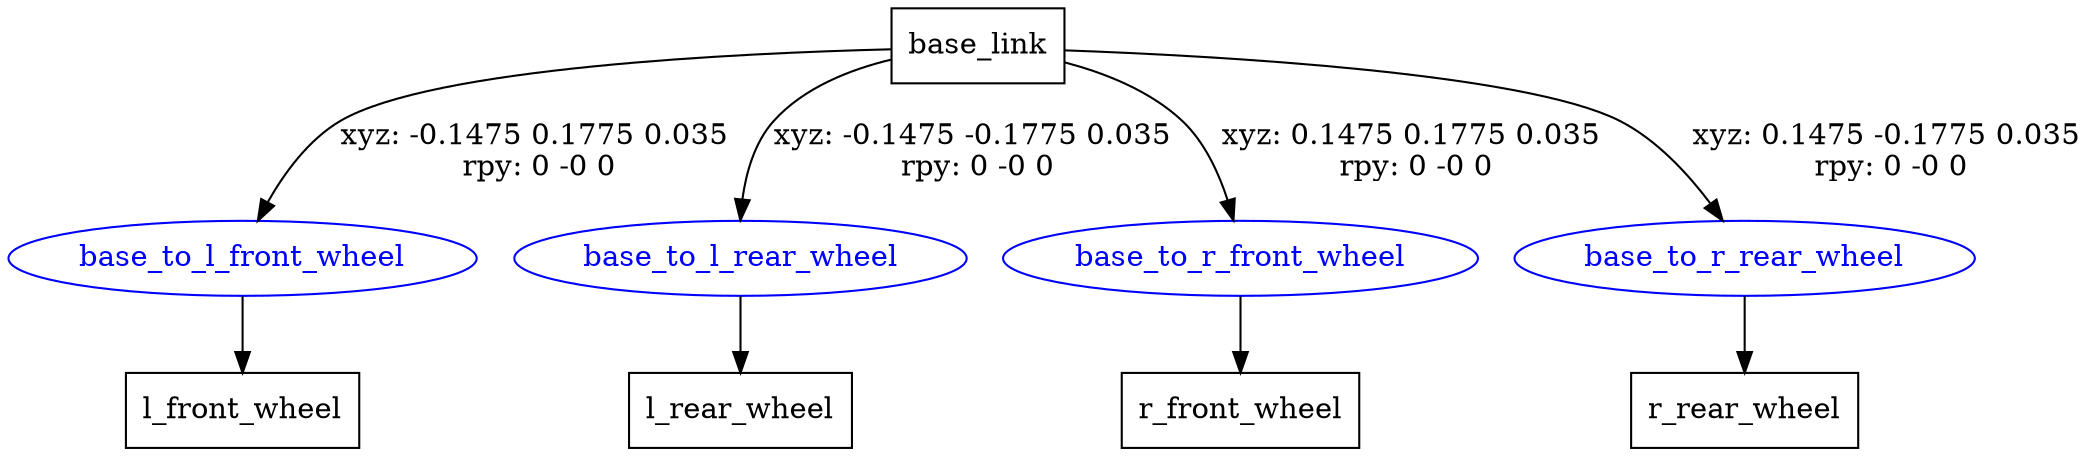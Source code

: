 digraph G {
node [shape=box];
"base_link" [label="base_link"];
"l_front_wheel" [label="l_front_wheel"];
"l_rear_wheel" [label="l_rear_wheel"];
"r_front_wheel" [label="r_front_wheel"];
"r_rear_wheel" [label="r_rear_wheel"];
node [shape=ellipse, color=blue, fontcolor=blue];
"base_link" -> "base_to_l_front_wheel" [label="xyz: -0.1475 0.1775 0.035 \nrpy: 0 -0 0"]
"base_to_l_front_wheel" -> "l_front_wheel"
"base_link" -> "base_to_l_rear_wheel" [label="xyz: -0.1475 -0.1775 0.035 \nrpy: 0 -0 0"]
"base_to_l_rear_wheel" -> "l_rear_wheel"
"base_link" -> "base_to_r_front_wheel" [label="xyz: 0.1475 0.1775 0.035 \nrpy: 0 -0 0"]
"base_to_r_front_wheel" -> "r_front_wheel"
"base_link" -> "base_to_r_rear_wheel" [label="xyz: 0.1475 -0.1775 0.035 \nrpy: 0 -0 0"]
"base_to_r_rear_wheel" -> "r_rear_wheel"
}
